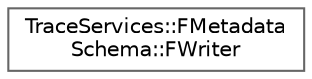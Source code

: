 digraph "Graphical Class Hierarchy"
{
 // INTERACTIVE_SVG=YES
 // LATEX_PDF_SIZE
  bgcolor="transparent";
  edge [fontname=Helvetica,fontsize=10,labelfontname=Helvetica,labelfontsize=10];
  node [fontname=Helvetica,fontsize=10,shape=box,height=0.2,width=0.4];
  rankdir="LR";
  Node0 [id="Node000000",label="TraceServices::FMetadata\lSchema::FWriter",height=0.2,width=0.4,color="grey40", fillcolor="white", style="filled",URL="$d6/d12/structTraceServices_1_1FMetadataSchema_1_1FWriter.html",tooltip="Helper class that helps writing data based on a schema."];
}
